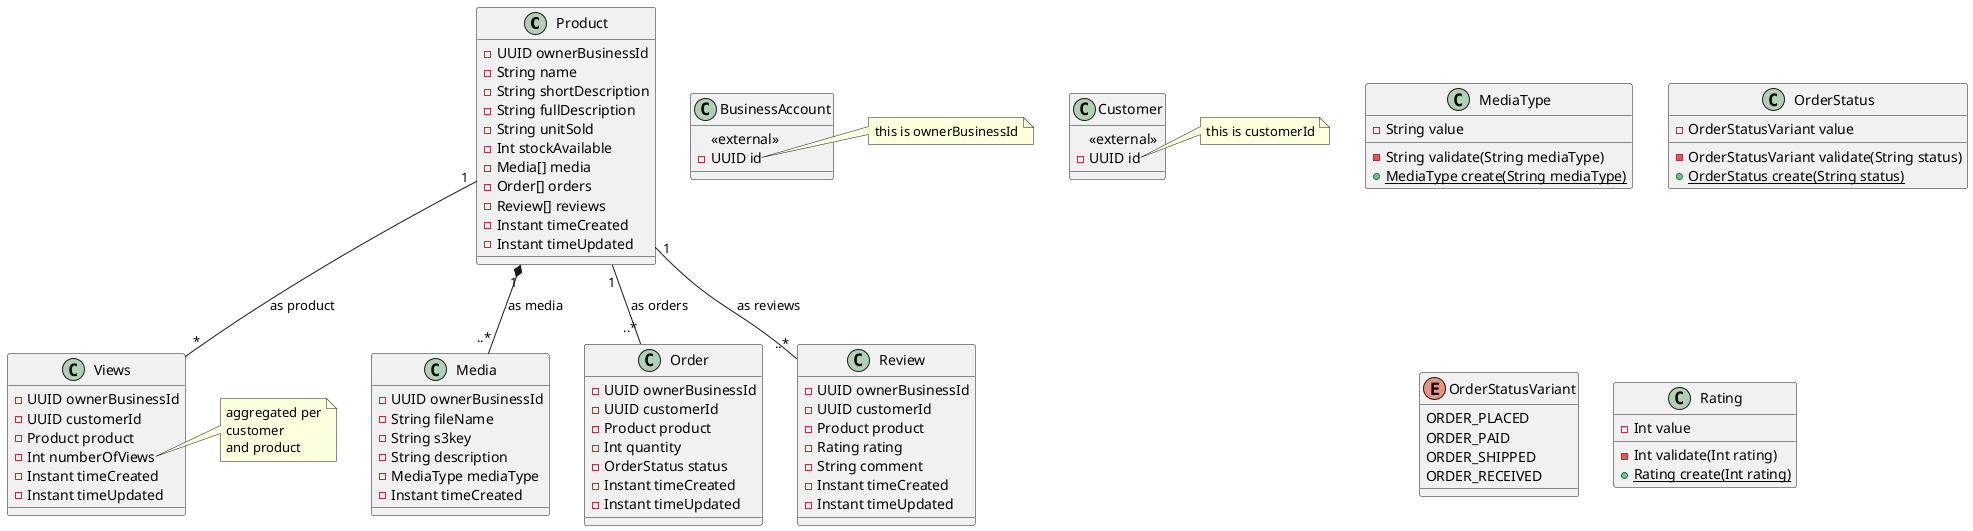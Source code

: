 @startuml

'=== ENITIES ===
class Product {
    -UUID ownerBusinessId
    -String name
    -String shortDescription
    -String fullDescription
    -String unitSold
    -Int stockAvailable
    -Media[] media
    -Order[] orders
    -Review[] reviews
    -Instant timeCreated
    -Instant timeUpdated
}

class Media {
    -UUID ownerBusinessId
    -String fileName
    -String s3key
    -String description
    -MediaType mediaType
    -Instant timeCreated
}

class Order {
    -UUID ownerBusinessId
    -UUID customerId
    -Product product
    -Int quantity
    -OrderStatus status
    -Instant timeCreated
    -Instant timeUpdated
}

class Views {
    -UUID ownerBusinessId
    -UUID customerId
    -Product product
    -Int numberOfViews
    -Instant timeCreated
    -Instant timeUpdated
}

note right of Views::numberOfViews
aggregated per
customer
and product
end note

class Review {
    -UUID ownerBusinessId
    -UUID customerId
    -Product product
    -Rating rating
    -String comment
    -Instant timeCreated
    -Instant timeUpdated
}

'=== VALUE OBJECTS ===
class MediaType {
    -String value
    -String validate(String mediaType)
    {static}+MediaType create(String mediaType)
}

class OrderStatus {
    -OrderStatusVariant value
    -OrderStatusVariant validate(String status)
    {static}+OrderStatus create(String status)
}

Enum OrderStatusVariant {
    ORDER_PLACED
    ORDER_PAID
    ORDER_SHIPPED
    ORDER_RECEIVED
}

class Rating {
    -Int value
    -Int validate(Int rating)
    {static}+Rating create(Int rating)
}

'=== ASSOCIATIONS ===
Product "1" *-- "..*" Media : as media
Product "1" -- "..*" Order : as orders
Product "1" --  "*" Views : as product
Product "1" -- "..*" Review : as reviews

'=== EXTERNAL ENTITIES ===
class BusinessAccount {
    <<external>>
    -UUID id
}

note right of BusinessAccount::id
this is ownerBusinessId
end note

class Customer {
    <<external>>
    -UUID id
}

note right of Customer::id
this is customerId
end note

@enduml